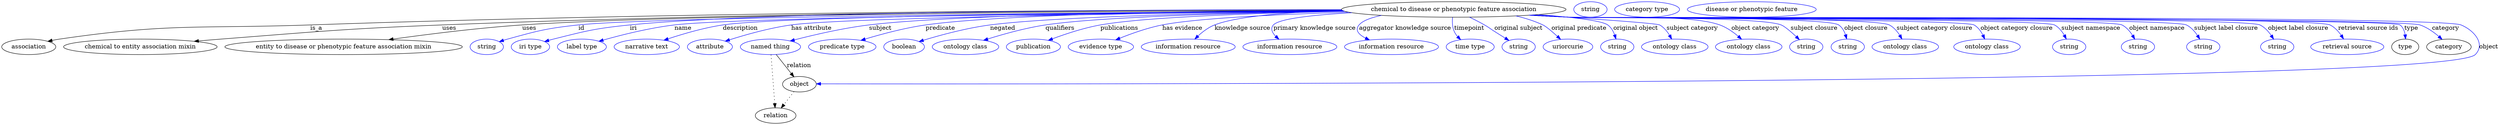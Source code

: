digraph {
	graph [bb="0,0,5769.4,283"];
	node [label="\N"];
	"chemical to disease or phenotypic feature association"	[height=0.5,
		label="chemical to disease or phenotypic feature association",
		pos="3355.4,265",
		width=7.2035];
	association	[height=0.5,
		pos="62.394,178",
		width=1.7332];
	"chemical to disease or phenotypic feature association" -> association	[label=is_a,
		lp="728.39,221.5",
		pos="e,106.71,190.75 3096.2,264.31 2622.9,264.04 1587.1,259.6 714.39,229 456.36,219.95 389.9,233.14 134.39,196 128.61,195.16 122.61,194.08 \
116.66,192.88"];
	"chemical to entity association mixin"	[height=0.5,
		pos="320.39,178",
		width=4.9287];
	"chemical to disease or phenotypic feature association" -> "chemical to entity association mixin"	[label=uses,
		lp="1034.9,221.5",
		pos="e,445.34,190.82 3095.9,264.31 2664.5,263.87 1772.5,258.98 1018.4,229 790.99,219.96 734.29,213.64 507.39,196 490.62,194.7 473,193.23 \
455.57,191.71"];
	"entity to disease or phenotypic feature association mixin"	[height=0.5,
		pos="790.39,178",
		width=7.6188];
	"chemical to disease or phenotypic feature association" -> "entity to disease or phenotypic feature association mixin"	[label=uses,
		lp="1219.9,221.5",
		pos="e,894.92,194.71 3097.2,263.17 2608.3,261.05 1563.9,253.69 1203.4,229 1102.1,222.07 987.58,207.68 904.85,196.11"];
	id	[color=blue,
		height=0.5,
		label=string,
		pos="1121.4,178",
		width=1.0652];
	"chemical to disease or phenotypic feature association" -> id	[color=blue,
		label=id,
		lp="1340.4,221.5",
		pos="e,1150.4,190.01 3099,262.16 2593.9,258.16 1504,247.49 1333.4,229 1259.5,220.99 1241.1,215.79 1169.4,196 1166.3,195.14 1163.1,194.18 \
1159.9,193.17",
		style=solid];
	iri	[color=blue,
		height=0.5,
		label="iri type",
		pos="1222.4,178",
		width=1.2277];
	"chemical to disease or phenotypic feature association" -> iri	[color=blue,
		label=iri,
		lp="1460.4,221.5",
		pos="e,1255,190.17 3096,264.56 2651.7,264.61 1763,260.59 1452.4,229 1372.8,220.9 1353,215.59 1275.4,196 1272,195.13 1268.4,194.17 1264.9,\
193.15",
		style=solid];
	name	[color=blue,
		height=0.5,
		label="label type",
		pos="1341.4,178",
		width=1.5707];
	"chemical to disease or phenotypic feature association" -> name	[color=blue,
		label=name,
		lp="1574.4,221.5",
		pos="e,1381,191.06 3099.7,261.88 2638.9,257.65 1703.2,246.96 1554.4,229 1497.5,222.13 1433.7,205.99 1390.8,193.89",
		style=solid];
	description	[color=blue,
		height=0.5,
		label="narrative text",
		pos="1491.4,178",
		width=2.0943];
	"chemical to disease or phenotypic feature association" -> description	[color=blue,
		label=description,
		lp="1706.9,221.5",
		pos="e,1530.7,193.39 3098.8,262.32 2661,258.91 1803.6,249.67 1666.4,229 1623,222.47 1575.2,208.32 1540.6,196.74",
		style=solid];
	"has attribute"	[color=blue,
		height=0.5,
		label=attribute,
		pos="1636.4,178",
		width=1.4443];
	"chemical to disease or phenotypic feature association" -> "has attribute"	[color=blue,
		label="has attribute",
		lp="1871.4,221.5",
		pos="e,1671.9,191.22 3101.2,261.4 2698.5,256.8 1946.8,246.06 1824.4,229 1774.7,222.06 1719.3,206.31 1681.6,194.33",
		style=solid];
	subject	[color=blue,
		height=0.5,
		label="named thing",
		pos="1776.4,178",
		width=1.9318];
	"chemical to disease or phenotypic feature association" -> subject	[color=blue,
		label=subject,
		lp="2030.4,221.5",
		pos="e,1821.8,191.63 3097.1,263.15 2765.5,261.03 2208.3,253.78 2004.4,229 1944.6,221.74 1877.4,206.06 1831.6,194.18",
		style=solid];
	predicate	[color=blue,
		height=0.5,
		label="predicate type",
		pos="1942.4,178",
		width=2.1665];
	"chemical to disease or phenotypic feature association" -> predicate	[color=blue,
		label=predicate,
		lp="2168.4,221.5",
		pos="e,1985.3,193.15 3097,263.44 2794.8,261.57 2313.2,254.51 2134.4,229 2086.5,222.17 2033.4,207.78 1995.2,196.19",
		style=solid];
	negated	[color=blue,
		height=0.5,
		label=boolean,
		pos="2085.4,178",
		width=1.2999];
	"chemical to disease or phenotypic feature association" -> negated	[color=blue,
		label=negated,
		lp="2312.4,221.5",
		pos="e,2120,190.37 3101.3,261.38 2835.2,257.63 2435.4,248.83 2283.4,229 2229.6,221.98 2169.4,205.49 2129.6,193.35",
		style=solid];
	qualifiers	[color=blue,
		height=0.5,
		label="ontology class",
		pos="2226.4,178",
		width=2.1304];
	"chemical to disease or phenotypic feature association" -> qualifiers	[color=blue,
		label=qualifiers,
		lp="2444.9,221.5",
		pos="e,2268.1,193.18 3102.1,261.07 2868.5,257.19 2539.4,248.41 2411.4,229 2365.5,222.05 2314.8,207.84 2278,196.34",
		style=solid];
	publications	[color=blue,
		height=0.5,
		label=publication,
		pos="2383.4,178",
		width=1.7332];
	"chemical to disease or phenotypic feature association" -> publications	[color=blue,
		label=publications,
		lp="2582.4,221.5",
		pos="e,2417.8,193.06 3103.6,260.6 2904.4,256.54 2642.9,247.75 2538.4,229 2500,222.11 2457.9,208.11 2427.3,196.67",
		style=solid];
	"has evidence"	[color=blue,
		height=0.5,
		label="evidence type",
		pos="2539.4,178",
		width=2.0943];
	"chemical to disease or phenotypic feature association" -> "has evidence"	[color=blue,
		label="has evidence",
		lp="2727.9,221.5",
		pos="e,2573.6,194.18 3112.2,258.66 2953.5,253.77 2761.4,244.81 2681.4,229 2647.4,222.29 2610.6,209.15 2583,198.02",
		style=solid];
	"knowledge source"	[color=blue,
		height=0.5,
		label="information resource",
		pos="2741.4,178",
		width=3.015];
	"chemical to disease or phenotypic feature association" -> "knowledge source"	[color=blue,
		label="knowledge source",
		lp="2866.9,221.5",
		pos="e,2756.6,196.17 3097.7,262.73 2980.5,259.11 2856,250.09 2802.4,229 2788,223.35 2774.5,212.99 2763.9,203.16",
		style=solid];
	"primary knowledge source"	[color=blue,
		height=0.5,
		label="information resource",
		pos="2976.4,178",
		width=3.015];
	"chemical to disease or phenotypic feature association" -> "primary knowledge source"	[color=blue,
		label="primary knowledge source",
		lp="3033.4,221.5",
		pos="e,2951.1,195.6 3120.2,257.4 3033.2,252.49 2952.1,243.92 2938.4,229 2930.8,220.79 2935.4,211.15 2943.6,202.54",
		style=solid];
	"aggregator knowledge source"	[color=blue,
		height=0.5,
		label="information resource",
		pos="3211.4,178",
		width=3.015];
	"chemical to disease or phenotypic feature association" -> "aggregator knowledge source"	[color=blue,
		label="aggregator knowledge source",
		lp="3242.9,221.5",
		pos="e,3160.6,194.03 3188.3,251.21 3164.3,246.1 3144.9,238.96 3136.4,229 3126,216.84 3135.9,206.43 3151.4,198.31",
		style=solid];
	timepoint	[color=blue,
		height=0.5,
		label="time type",
		pos="3393.4,178",
		width=1.5346];
	"chemical to disease or phenotypic feature association" -> timepoint	[color=blue,
		label=timepoint,
		lp="3391.4,221.5",
		pos="e,3371.3,194.53 3352.5,246.62 3351.6,236.66 3351.9,224.16 3356.4,214 3358.3,209.58 3361.2,205.46 3364.4,201.7",
		style=solid];
	"original subject"	[color=blue,
		height=0.5,
		label=string,
		pos="3505.4,178",
		width=1.0652];
	"chemical to disease or phenotypic feature association" -> "original subject"	[color=blue,
		label="original subject",
		lp="3505.4,221.5",
		pos="e,3483.3,192.7 3392,247.02 3403.2,241.54 3415.4,235.26 3426.4,229 3437,222.96 3439.1,220.57 3449.4,214 3457.6,208.79 3466.4,203.21 \
3474.7,198.07",
		style=solid];
	"original predicate"	[color=blue,
		height=0.5,
		label=uriorcurie,
		pos="3619.4,178",
		width=1.5887];
	"chemical to disease or phenotypic feature association" -> "original predicate"	[color=blue,
		label="original predicate",
		lp="3644.9,221.5",
		pos="e,3602.4,195.43 3498.9,249.98 3520.5,244.94 3541.9,238.15 3561.4,229 3568.9,225.48 3582.7,213.61 3595,202.31",
		style=solid];
	"original object"	[color=blue,
		height=0.5,
		label=string,
		pos="3733.4,178",
		width=1.0652];
	"chemical to disease or phenotypic feature association" -> "original object"	[color=blue,
		label="original object",
		lp="3775.9,221.5",
		pos="e,3730.4,196.18 3550.7,253.11 3625.8,247.36 3697.2,239.32 3711.4,229 3719.1,223.42 3724.1,214.54 3727.4,205.8",
		style=solid];
	"subject category"	[color=blue,
		height=0.5,
		label="ontology class",
		pos="3866.4,178",
		width=2.1304];
	"chemical to disease or phenotypic feature association" -> "subject category"	[color=blue,
		label="subject category",
		lp="3906.9,221.5",
		pos="e,3859.3,195.98 3539.2,252.28 3670.4,243.63 3824.8,232.74 3831.4,229 3841.1,223.5 3848.7,214.1 3854.3,204.93",
		style=solid];
	"object category"	[color=blue,
		height=0.5,
		label="ontology class",
		pos="4037.4,178",
		width=2.1304];
	"chemical to disease or phenotypic feature association" -> "object category"	[color=blue,
		label="object category",
		lp="4052.9,221.5",
		pos="e,4020.9,195.75 3538.1,252.18 3566.9,250.39 3596.5,248.61 3624.4,247 3701.3,242.57 3898,255.15 3970.4,229 3986.1,223.31 4001.3,212.6 \
4013.2,202.54",
		style=solid];
	"subject closure"	[color=blue,
		height=0.5,
		label=string,
		pos="4170.4,178",
		width=1.0652];
	"chemical to disease or phenotypic feature association" -> "subject closure"	[color=blue,
		label="subject closure",
		lp="4188.9,221.5",
		pos="e,4154.6,194.71 3535.1,251.98 3564.9,250.18 3595.5,248.44 3624.4,247 3678.6,244.29 4061.9,248.83 4112.4,229 4120.3,225.9 4134.7,\
213.48 4147.2,201.8",
		style=solid];
	"object closure"	[color=blue,
		height=0.5,
		label=string,
		pos="4266.4,178",
		width=1.0652];
	"chemical to disease or phenotypic feature association" -> "object closure"	[color=blue,
		label="object closure",
		lp="4308.4,221.5",
		pos="e,4264,196.39 3533.3,251.9 3563.7,250.08 3594.9,248.36 3624.4,247 3658.9,245.41 4216.9,248.52 4245.4,229 4253.2,223.66 4258.1,214.83 \
4261.2,206.07",
		style=solid];
	"subject category closure"	[color=blue,
		height=0.5,
		label="ontology class",
		pos="4399.4,178",
		width=2.1304];
	"chemical to disease or phenotypic feature association" -> "subject category closure"	[color=blue,
		label="subject category closure",
		lp="4466.9,221.5",
		pos="e,4391.8,196.2 3532.6,251.82 3563.2,250 3594.7,248.3 3624.4,247 3665.4,245.21 4326,247.9 4362.4,229 4372.6,223.72 4380.7,214.23 \
4386.7,204.92",
		style=solid];
	"object category closure"	[color=blue,
		height=0.5,
		label="ontology class",
		pos="4588.4,178",
		width=2.1304];
	"chemical to disease or phenotypic feature association" -> "object category closure"	[color=blue,
		label="object category closure",
		lp="4656.9,221.5",
		pos="e,4583.1,196.12 3531.5,251.76 3562.4,249.93 3594.4,248.24 3624.4,247 3650.3,245.93 4535.9,242 4558.4,229 4567.5,223.73 4574.2,214.5 \
4578.8,205.39",
		style=solid];
	"subject namespace"	[color=blue,
		height=0.5,
		label=string,
		pos="4778.4,178",
		width=1.0652];
	"chemical to disease or phenotypic feature association" -> "subject namespace"	[color=blue,
		label="subject namespace",
		lp="4828.4,221.5",
		pos="e,4771.7,196.2 3530.8,251.72 3561.9,249.88 3594.1,248.2 3624.4,247 3655.5,245.77 4717,243.78 4744.4,229 4754.1,223.77 4761.6,214.41 \
4767,205.2",
		style=solid];
	"object namespace"	[color=blue,
		height=0.5,
		label=string,
		pos="4937.4,178",
		width=1.0652];
	"chemical to disease or phenotypic feature association" -> "object namespace"	[color=blue,
		label="object namespace",
		lp="4981.4,221.5",
		pos="e,4930,195.75 3530.4,251.69 3561.7,249.85 3594,248.17 3624.4,247 3659.8,245.63 4868.9,245.18 4900.4,229 4910.7,223.7 4918.9,214.02 \
4924.9,204.58",
		style=solid];
	"subject label closure"	[color=blue,
		height=0.5,
		label=string,
		pos="5088.4,178",
		width=1.0652];
	"chemical to disease or phenotypic feature association" -> "subject label closure"	[color=blue,
		label="subject label closure",
		lp="5141.4,221.5",
		pos="e,5080.4,195.78 3530.1,251.68 3561.4,249.83 3593.9,248.16 3624.4,247 3664,245.5 5013.9,246.59 5049.4,229 5060.1,223.68 5068.8,213.86 \
5075.2,204.32",
		style=solid];
	"object label closure"	[color=blue,
		height=0.5,
		label=string,
		pos="5259.4,178",
		width=1.0652];
	"chemical to disease or phenotypic feature association" -> "object label closure"	[color=blue,
		label="object label closure",
		lp="5307.9,221.5",
		pos="e,5251.1,195.8 3529.7,251.66 3561.2,249.81 3593.8,248.14 3624.4,247 3668.7,245.35 5179.6,248.42 5219.4,229 5230.3,223.7 5239.1,213.89 \
5245.7,204.35",
		style=solid];
	"retrieval source ids"	[color=blue,
		height=0.5,
		label="retrieval source",
		pos="5421.4,178",
		width=2.347];
	"chemical to disease or phenotypic feature association" -> "retrieval source ids"	[color=blue,
		label="retrieval source ids",
		lp="5469.9,221.5",
		pos="e,5412.8,196.3 3529.7,251.64 3561.2,249.79 3593.8,248.12 3624.4,247 3673.2,245.21 5337.5,250.37 5381.4,229 5392.1,223.78 5400.9,\
214.17 5407.4,204.76",
		style=solid];
	type	[height=0.5,
		pos="5555.4,178",
		width=0.86659];
	"chemical to disease or phenotypic feature association" -> type	[color=blue,
		label=type,
		lp="5569.4,221.5",
		pos="e,5556.2,196.19 3529.3,251.64 3560.9,249.78 3593.6,248.11 3624.4,247 3651,246.03 5522.5,245.6 5543.4,229 5550.2,223.55 5553.6,214.93 \
5555.2,206.37",
		style=solid];
	category	[height=0.5,
		pos="5656.4,178",
		width=1.4263];
	"chemical to disease or phenotypic feature association" -> category	[color=blue,
		label=category,
		lp="5648.9,221.5",
		pos="e,5640.8,195.26 3529.3,251.63 3560.9,249.77 3593.6,248.11 3624.4,247 3678.9,245.03 5537.7,246.44 5589.4,229 5605.6,223.54 5621.1,\
212.51 5633.1,202.2",
		style=solid];
	object	[height=0.5,
		pos="1843.4,91",
		width=1.0832];
	"chemical to disease or phenotypic feature association" -> object	[color=blue,
		label=object,
		lp="5747.4,178",
		pos="e,1882.5,91.926 3529.3,251.62 3560.9,249.76 3593.6,248.11 3624.4,247 3681.6,244.94 5631.8,251.53 5684.4,229 5715.5,215.69 5740.1,\
184.11 5716.4,160 5646.1,88.423 2338.3,91.209 1892.8,91.91",
		style=solid];
	subject -> object	[label=relation,
		lp="1842.4,134.5",
		pos="e,1830.6,108.18 1789.6,160.21 1799.5,147.71 1813.1,130.45 1824.1,116.43"];
	relation	[height=0.5,
		pos="1788.4,18",
		width=1.2999];
	subject -> relation	[pos="e,1787.1,36.188 1777.7,159.79 1779.8,132.48 1783.8,78.994 1786.3,46.38",
		style=dotted];
	association_type	[color=blue,
		height=0.5,
		label=string,
		pos="3671.4,265",
		width=1.0652];
	association_category	[color=blue,
		height=0.5,
		label="category type",
		pos="3802.4,265",
		width=2.0762];
	object -> relation	[pos="e,1801.2,35.54 1830.9,73.889 1824,64.939 1815.2,53.617 1807.4,43.584",
		style=dotted];
	"chemical to disease or phenotypic feature association_object"	[color=blue,
		height=0.5,
		label="disease or phenotypic feature",
		pos="4044.4,265",
		width=4.1344];
}
